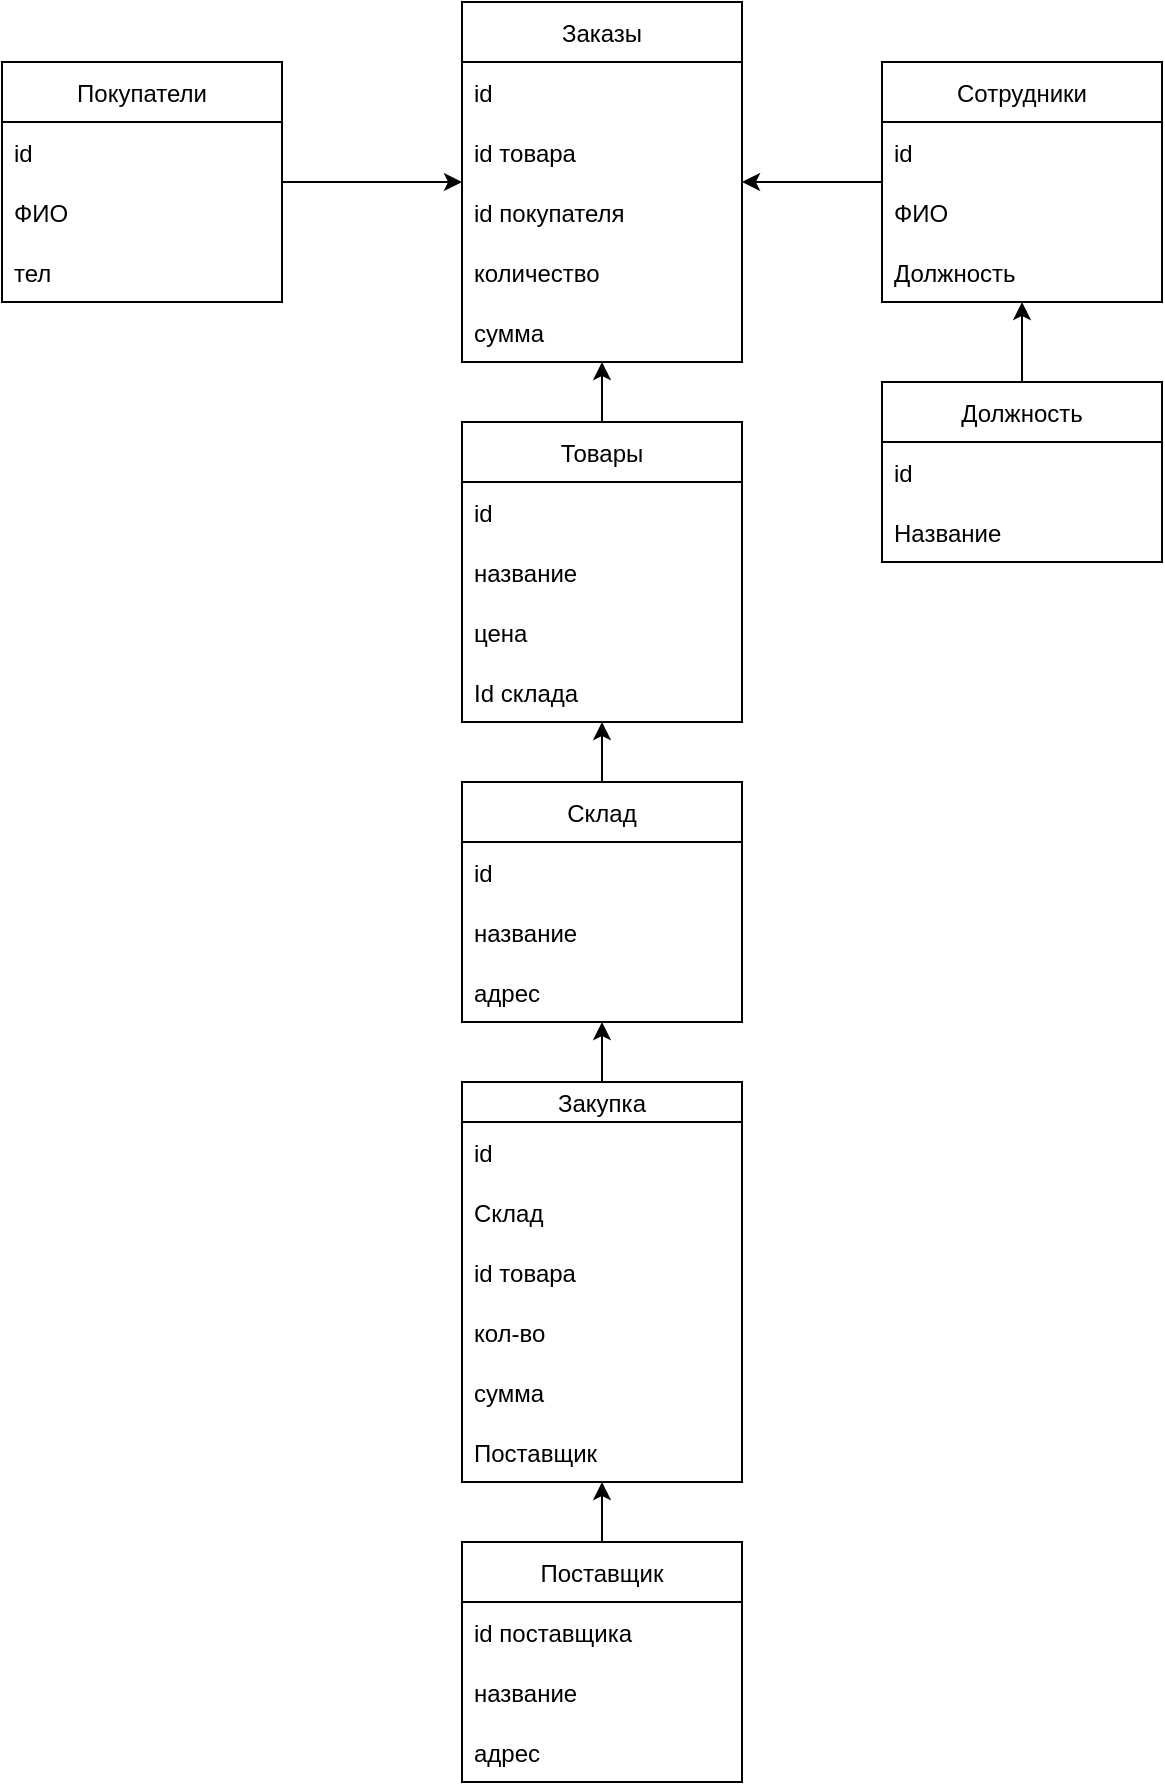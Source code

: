 <mxfile version="16.5.6" type="device"><diagram id="BSfIdujnQ2hXvwdtNfML" name="Page-1"><mxGraphModel dx="668" dy="784" grid="1" gridSize="10" guides="1" tooltips="1" connect="1" arrows="1" fold="1" page="1" pageScale="1" pageWidth="827" pageHeight="1169" math="0" shadow="0"><root><mxCell id="0"/><mxCell id="1" parent="0"/><mxCell id="uxD9HiyKJ81LPx5MvsU4-44" style="edgeStyle=orthogonalEdgeStyle;rounded=0;orthogonalLoop=1;jettySize=auto;html=1;" edge="1" parent="1" source="uxD9HiyKJ81LPx5MvsU4-17" target="uxD9HiyKJ81LPx5MvsU4-25"><mxGeometry relative="1" as="geometry"/></mxCell><mxCell id="uxD9HiyKJ81LPx5MvsU4-17" value="Покупатели" style="swimlane;fontStyle=0;childLayout=stackLayout;horizontal=1;startSize=30;horizontalStack=0;resizeParent=1;resizeParentMax=0;resizeLast=0;collapsible=1;marginBottom=0;" vertex="1" parent="1"><mxGeometry x="170" y="90" width="140" height="120" as="geometry"/></mxCell><mxCell id="uxD9HiyKJ81LPx5MvsU4-18" value="id" style="text;strokeColor=none;fillColor=none;align=left;verticalAlign=middle;spacingLeft=4;spacingRight=4;overflow=hidden;points=[[0,0.5],[1,0.5]];portConstraint=eastwest;rotatable=0;" vertex="1" parent="uxD9HiyKJ81LPx5MvsU4-17"><mxGeometry y="30" width="140" height="30" as="geometry"/></mxCell><mxCell id="uxD9HiyKJ81LPx5MvsU4-19" value="ФИО" style="text;strokeColor=none;fillColor=none;align=left;verticalAlign=middle;spacingLeft=4;spacingRight=4;overflow=hidden;points=[[0,0.5],[1,0.5]];portConstraint=eastwest;rotatable=0;" vertex="1" parent="uxD9HiyKJ81LPx5MvsU4-17"><mxGeometry y="60" width="140" height="30" as="geometry"/></mxCell><mxCell id="uxD9HiyKJ81LPx5MvsU4-20" value="тел" style="text;strokeColor=none;fillColor=none;align=left;verticalAlign=middle;spacingLeft=4;spacingRight=4;overflow=hidden;points=[[0,0.5],[1,0.5]];portConstraint=eastwest;rotatable=0;" vertex="1" parent="uxD9HiyKJ81LPx5MvsU4-17"><mxGeometry y="90" width="140" height="30" as="geometry"/></mxCell><mxCell id="uxD9HiyKJ81LPx5MvsU4-25" value="Заказы" style="swimlane;fontStyle=0;childLayout=stackLayout;horizontal=1;startSize=30;horizontalStack=0;resizeParent=1;resizeParentMax=0;resizeLast=0;collapsible=1;marginBottom=0;" vertex="1" parent="1"><mxGeometry x="400" y="60" width="140" height="180" as="geometry"/></mxCell><mxCell id="uxD9HiyKJ81LPx5MvsU4-26" value="id" style="text;strokeColor=none;fillColor=none;align=left;verticalAlign=middle;spacingLeft=4;spacingRight=4;overflow=hidden;points=[[0,0.5],[1,0.5]];portConstraint=eastwest;rotatable=0;" vertex="1" parent="uxD9HiyKJ81LPx5MvsU4-25"><mxGeometry y="30" width="140" height="30" as="geometry"/></mxCell><mxCell id="uxD9HiyKJ81LPx5MvsU4-27" value="id товара" style="text;strokeColor=none;fillColor=none;align=left;verticalAlign=middle;spacingLeft=4;spacingRight=4;overflow=hidden;points=[[0,0.5],[1,0.5]];portConstraint=eastwest;rotatable=0;" vertex="1" parent="uxD9HiyKJ81LPx5MvsU4-25"><mxGeometry y="60" width="140" height="30" as="geometry"/></mxCell><mxCell id="uxD9HiyKJ81LPx5MvsU4-28" value="id покупателя" style="text;strokeColor=none;fillColor=none;align=left;verticalAlign=middle;spacingLeft=4;spacingRight=4;overflow=hidden;points=[[0,0.5],[1,0.5]];portConstraint=eastwest;rotatable=0;" vertex="1" parent="uxD9HiyKJ81LPx5MvsU4-25"><mxGeometry y="90" width="140" height="30" as="geometry"/></mxCell><mxCell id="uxD9HiyKJ81LPx5MvsU4-48" value="количество" style="text;strokeColor=none;fillColor=none;align=left;verticalAlign=middle;spacingLeft=4;spacingRight=4;overflow=hidden;points=[[0,0.5],[1,0.5]];portConstraint=eastwest;rotatable=0;" vertex="1" parent="uxD9HiyKJ81LPx5MvsU4-25"><mxGeometry y="120" width="140" height="30" as="geometry"/></mxCell><mxCell id="uxD9HiyKJ81LPx5MvsU4-49" value="сумма" style="text;strokeColor=none;fillColor=none;align=left;verticalAlign=middle;spacingLeft=4;spacingRight=4;overflow=hidden;points=[[0,0.5],[1,0.5]];portConstraint=eastwest;rotatable=0;" vertex="1" parent="uxD9HiyKJ81LPx5MvsU4-25"><mxGeometry y="150" width="140" height="30" as="geometry"/></mxCell><mxCell id="uxD9HiyKJ81LPx5MvsU4-46" style="edgeStyle=orthogonalEdgeStyle;rounded=0;orthogonalLoop=1;jettySize=auto;html=1;" edge="1" parent="1" source="uxD9HiyKJ81LPx5MvsU4-29" target="uxD9HiyKJ81LPx5MvsU4-25"><mxGeometry relative="1" as="geometry"/></mxCell><mxCell id="uxD9HiyKJ81LPx5MvsU4-29" value="Товары" style="swimlane;fontStyle=0;childLayout=stackLayout;horizontal=1;startSize=30;horizontalStack=0;resizeParent=1;resizeParentMax=0;resizeLast=0;collapsible=1;marginBottom=0;" vertex="1" parent="1"><mxGeometry x="400" y="270" width="140" height="150" as="geometry"/></mxCell><mxCell id="uxD9HiyKJ81LPx5MvsU4-30" value="id" style="text;strokeColor=none;fillColor=none;align=left;verticalAlign=middle;spacingLeft=4;spacingRight=4;overflow=hidden;points=[[0,0.5],[1,0.5]];portConstraint=eastwest;rotatable=0;" vertex="1" parent="uxD9HiyKJ81LPx5MvsU4-29"><mxGeometry y="30" width="140" height="30" as="geometry"/></mxCell><mxCell id="uxD9HiyKJ81LPx5MvsU4-31" value="название" style="text;strokeColor=none;fillColor=none;align=left;verticalAlign=middle;spacingLeft=4;spacingRight=4;overflow=hidden;points=[[0,0.5],[1,0.5]];portConstraint=eastwest;rotatable=0;" vertex="1" parent="uxD9HiyKJ81LPx5MvsU4-29"><mxGeometry y="60" width="140" height="30" as="geometry"/></mxCell><mxCell id="uxD9HiyKJ81LPx5MvsU4-32" value="цена" style="text;strokeColor=none;fillColor=none;align=left;verticalAlign=middle;spacingLeft=4;spacingRight=4;overflow=hidden;points=[[0,0.5],[1,0.5]];portConstraint=eastwest;rotatable=0;" vertex="1" parent="uxD9HiyKJ81LPx5MvsU4-29"><mxGeometry y="90" width="140" height="30" as="geometry"/></mxCell><mxCell id="uxD9HiyKJ81LPx5MvsU4-50" value="Id склада" style="text;strokeColor=none;fillColor=none;align=left;verticalAlign=middle;spacingLeft=4;spacingRight=4;overflow=hidden;points=[[0,0.5],[1,0.5]];portConstraint=eastwest;rotatable=0;" vertex="1" parent="uxD9HiyKJ81LPx5MvsU4-29"><mxGeometry y="120" width="140" height="30" as="geometry"/></mxCell><mxCell id="uxD9HiyKJ81LPx5MvsU4-47" style="edgeStyle=orthogonalEdgeStyle;rounded=0;orthogonalLoop=1;jettySize=auto;html=1;" edge="1" parent="1" source="uxD9HiyKJ81LPx5MvsU4-33" target="uxD9HiyKJ81LPx5MvsU4-29"><mxGeometry relative="1" as="geometry"/></mxCell><mxCell id="uxD9HiyKJ81LPx5MvsU4-33" value="Склад" style="swimlane;fontStyle=0;childLayout=stackLayout;horizontal=1;startSize=30;horizontalStack=0;resizeParent=1;resizeParentMax=0;resizeLast=0;collapsible=1;marginBottom=0;" vertex="1" parent="1"><mxGeometry x="400" y="450" width="140" height="120" as="geometry"/></mxCell><mxCell id="uxD9HiyKJ81LPx5MvsU4-34" value="id" style="text;strokeColor=none;fillColor=none;align=left;verticalAlign=middle;spacingLeft=4;spacingRight=4;overflow=hidden;points=[[0,0.5],[1,0.5]];portConstraint=eastwest;rotatable=0;" vertex="1" parent="uxD9HiyKJ81LPx5MvsU4-33"><mxGeometry y="30" width="140" height="30" as="geometry"/></mxCell><mxCell id="uxD9HiyKJ81LPx5MvsU4-35" value="название" style="text;strokeColor=none;fillColor=none;align=left;verticalAlign=middle;spacingLeft=4;spacingRight=4;overflow=hidden;points=[[0,0.5],[1,0.5]];portConstraint=eastwest;rotatable=0;" vertex="1" parent="uxD9HiyKJ81LPx5MvsU4-33"><mxGeometry y="60" width="140" height="30" as="geometry"/></mxCell><mxCell id="uxD9HiyKJ81LPx5MvsU4-36" value="адрес" style="text;strokeColor=none;fillColor=none;align=left;verticalAlign=middle;spacingLeft=4;spacingRight=4;overflow=hidden;points=[[0,0.5],[1,0.5]];portConstraint=eastwest;rotatable=0;" vertex="1" parent="uxD9HiyKJ81LPx5MvsU4-33"><mxGeometry y="90" width="140" height="30" as="geometry"/></mxCell><mxCell id="uxD9HiyKJ81LPx5MvsU4-45" style="edgeStyle=orthogonalEdgeStyle;rounded=0;orthogonalLoop=1;jettySize=auto;html=1;" edge="1" parent="1" source="uxD9HiyKJ81LPx5MvsU4-37" target="uxD9HiyKJ81LPx5MvsU4-25"><mxGeometry relative="1" as="geometry"/></mxCell><mxCell id="uxD9HiyKJ81LPx5MvsU4-37" value="Сотрудники" style="swimlane;fontStyle=0;childLayout=stackLayout;horizontal=1;startSize=30;horizontalStack=0;resizeParent=1;resizeParentMax=0;resizeLast=0;collapsible=1;marginBottom=0;" vertex="1" parent="1"><mxGeometry x="610" y="90" width="140" height="120" as="geometry"/></mxCell><mxCell id="uxD9HiyKJ81LPx5MvsU4-38" value="id" style="text;strokeColor=none;fillColor=none;align=left;verticalAlign=middle;spacingLeft=4;spacingRight=4;overflow=hidden;points=[[0,0.5],[1,0.5]];portConstraint=eastwest;rotatable=0;" vertex="1" parent="uxD9HiyKJ81LPx5MvsU4-37"><mxGeometry y="30" width="140" height="30" as="geometry"/></mxCell><mxCell id="uxD9HiyKJ81LPx5MvsU4-39" value="ФИО" style="text;strokeColor=none;fillColor=none;align=left;verticalAlign=middle;spacingLeft=4;spacingRight=4;overflow=hidden;points=[[0,0.5],[1,0.5]];portConstraint=eastwest;rotatable=0;" vertex="1" parent="uxD9HiyKJ81LPx5MvsU4-37"><mxGeometry y="60" width="140" height="30" as="geometry"/></mxCell><mxCell id="uxD9HiyKJ81LPx5MvsU4-40" value="Должность" style="text;strokeColor=none;fillColor=none;align=left;verticalAlign=middle;spacingLeft=4;spacingRight=4;overflow=hidden;points=[[0,0.5],[1,0.5]];portConstraint=eastwest;rotatable=0;" vertex="1" parent="uxD9HiyKJ81LPx5MvsU4-37"><mxGeometry y="90" width="140" height="30" as="geometry"/></mxCell><mxCell id="uxD9HiyKJ81LPx5MvsU4-63" style="edgeStyle=orthogonalEdgeStyle;rounded=0;orthogonalLoop=1;jettySize=auto;html=1;" edge="1" parent="1" source="uxD9HiyKJ81LPx5MvsU4-51" target="uxD9HiyKJ81LPx5MvsU4-33"><mxGeometry relative="1" as="geometry"/></mxCell><mxCell id="uxD9HiyKJ81LPx5MvsU4-51" value="Закупка" style="swimlane;fontStyle=0;childLayout=stackLayout;horizontal=1;startSize=20;horizontalStack=0;resizeParent=1;resizeParentMax=0;resizeLast=0;collapsible=1;marginBottom=0;" vertex="1" parent="1"><mxGeometry x="400" y="600" width="140" height="200" as="geometry"/></mxCell><mxCell id="uxD9HiyKJ81LPx5MvsU4-52" value="id" style="text;strokeColor=none;fillColor=none;align=left;verticalAlign=middle;spacingLeft=4;spacingRight=4;overflow=hidden;points=[[0,0.5],[1,0.5]];portConstraint=eastwest;rotatable=0;" vertex="1" parent="uxD9HiyKJ81LPx5MvsU4-51"><mxGeometry y="20" width="140" height="30" as="geometry"/></mxCell><mxCell id="uxD9HiyKJ81LPx5MvsU4-53" value="Склад" style="text;strokeColor=none;fillColor=none;align=left;verticalAlign=middle;spacingLeft=4;spacingRight=4;overflow=hidden;points=[[0,0.5],[1,0.5]];portConstraint=eastwest;rotatable=0;" vertex="1" parent="uxD9HiyKJ81LPx5MvsU4-51"><mxGeometry y="50" width="140" height="30" as="geometry"/></mxCell><mxCell id="uxD9HiyKJ81LPx5MvsU4-54" value="id товара" style="text;strokeColor=none;fillColor=none;align=left;verticalAlign=middle;spacingLeft=4;spacingRight=4;overflow=hidden;points=[[0,0.5],[1,0.5]];portConstraint=eastwest;rotatable=0;" vertex="1" parent="uxD9HiyKJ81LPx5MvsU4-51"><mxGeometry y="80" width="140" height="30" as="geometry"/></mxCell><mxCell id="uxD9HiyKJ81LPx5MvsU4-55" value="кол-во" style="text;strokeColor=none;fillColor=none;align=left;verticalAlign=middle;spacingLeft=4;spacingRight=4;overflow=hidden;points=[[0,0.5],[1,0.5]];portConstraint=eastwest;rotatable=0;" vertex="1" parent="uxD9HiyKJ81LPx5MvsU4-51"><mxGeometry y="110" width="140" height="30" as="geometry"/></mxCell><mxCell id="uxD9HiyKJ81LPx5MvsU4-56" value="сумма" style="text;strokeColor=none;fillColor=none;align=left;verticalAlign=middle;spacingLeft=4;spacingRight=4;overflow=hidden;points=[[0,0.5],[1,0.5]];portConstraint=eastwest;rotatable=0;" vertex="1" parent="uxD9HiyKJ81LPx5MvsU4-51"><mxGeometry y="140" width="140" height="30" as="geometry"/></mxCell><mxCell id="uxD9HiyKJ81LPx5MvsU4-57" value="Поставщик" style="text;strokeColor=none;fillColor=none;align=left;verticalAlign=middle;spacingLeft=4;spacingRight=4;overflow=hidden;points=[[0,0.5],[1,0.5]];portConstraint=eastwest;rotatable=0;" vertex="1" parent="uxD9HiyKJ81LPx5MvsU4-51"><mxGeometry y="170" width="140" height="30" as="geometry"/></mxCell><mxCell id="uxD9HiyKJ81LPx5MvsU4-62" style="edgeStyle=orthogonalEdgeStyle;rounded=0;orthogonalLoop=1;jettySize=auto;html=1;" edge="1" parent="1" source="uxD9HiyKJ81LPx5MvsU4-58" target="uxD9HiyKJ81LPx5MvsU4-51"><mxGeometry relative="1" as="geometry"/></mxCell><mxCell id="uxD9HiyKJ81LPx5MvsU4-58" value="Поставщик" style="swimlane;fontStyle=0;childLayout=stackLayout;horizontal=1;startSize=30;horizontalStack=0;resizeParent=1;resizeParentMax=0;resizeLast=0;collapsible=1;marginBottom=0;" vertex="1" parent="1"><mxGeometry x="400" y="830" width="140" height="120" as="geometry"/></mxCell><mxCell id="uxD9HiyKJ81LPx5MvsU4-59" value="id поставщика" style="text;strokeColor=none;fillColor=none;align=left;verticalAlign=middle;spacingLeft=4;spacingRight=4;overflow=hidden;points=[[0,0.5],[1,0.5]];portConstraint=eastwest;rotatable=0;" vertex="1" parent="uxD9HiyKJ81LPx5MvsU4-58"><mxGeometry y="30" width="140" height="30" as="geometry"/></mxCell><mxCell id="uxD9HiyKJ81LPx5MvsU4-60" value="название" style="text;strokeColor=none;fillColor=none;align=left;verticalAlign=middle;spacingLeft=4;spacingRight=4;overflow=hidden;points=[[0,0.5],[1,0.5]];portConstraint=eastwest;rotatable=0;" vertex="1" parent="uxD9HiyKJ81LPx5MvsU4-58"><mxGeometry y="60" width="140" height="30" as="geometry"/></mxCell><mxCell id="uxD9HiyKJ81LPx5MvsU4-61" value="адрес" style="text;strokeColor=none;fillColor=none;align=left;verticalAlign=middle;spacingLeft=4;spacingRight=4;overflow=hidden;points=[[0,0.5],[1,0.5]];portConstraint=eastwest;rotatable=0;" vertex="1" parent="uxD9HiyKJ81LPx5MvsU4-58"><mxGeometry y="90" width="140" height="30" as="geometry"/></mxCell><mxCell id="uxD9HiyKJ81LPx5MvsU4-68" style="edgeStyle=orthogonalEdgeStyle;rounded=0;orthogonalLoop=1;jettySize=auto;html=1;" edge="1" parent="1" source="uxD9HiyKJ81LPx5MvsU4-64" target="uxD9HiyKJ81LPx5MvsU4-37"><mxGeometry relative="1" as="geometry"/></mxCell><mxCell id="uxD9HiyKJ81LPx5MvsU4-64" value="Должность" style="swimlane;fontStyle=0;childLayout=stackLayout;horizontal=1;startSize=30;horizontalStack=0;resizeParent=1;resizeParentMax=0;resizeLast=0;collapsible=1;marginBottom=0;" vertex="1" parent="1"><mxGeometry x="610" y="250" width="140" height="90" as="geometry"/></mxCell><mxCell id="uxD9HiyKJ81LPx5MvsU4-65" value="id" style="text;strokeColor=none;fillColor=none;align=left;verticalAlign=middle;spacingLeft=4;spacingRight=4;overflow=hidden;points=[[0,0.5],[1,0.5]];portConstraint=eastwest;rotatable=0;" vertex="1" parent="uxD9HiyKJ81LPx5MvsU4-64"><mxGeometry y="30" width="140" height="30" as="geometry"/></mxCell><mxCell id="uxD9HiyKJ81LPx5MvsU4-66" value="Название" style="text;strokeColor=none;fillColor=none;align=left;verticalAlign=middle;spacingLeft=4;spacingRight=4;overflow=hidden;points=[[0,0.5],[1,0.5]];portConstraint=eastwest;rotatable=0;" vertex="1" parent="uxD9HiyKJ81LPx5MvsU4-64"><mxGeometry y="60" width="140" height="30" as="geometry"/></mxCell></root></mxGraphModel></diagram></mxfile>